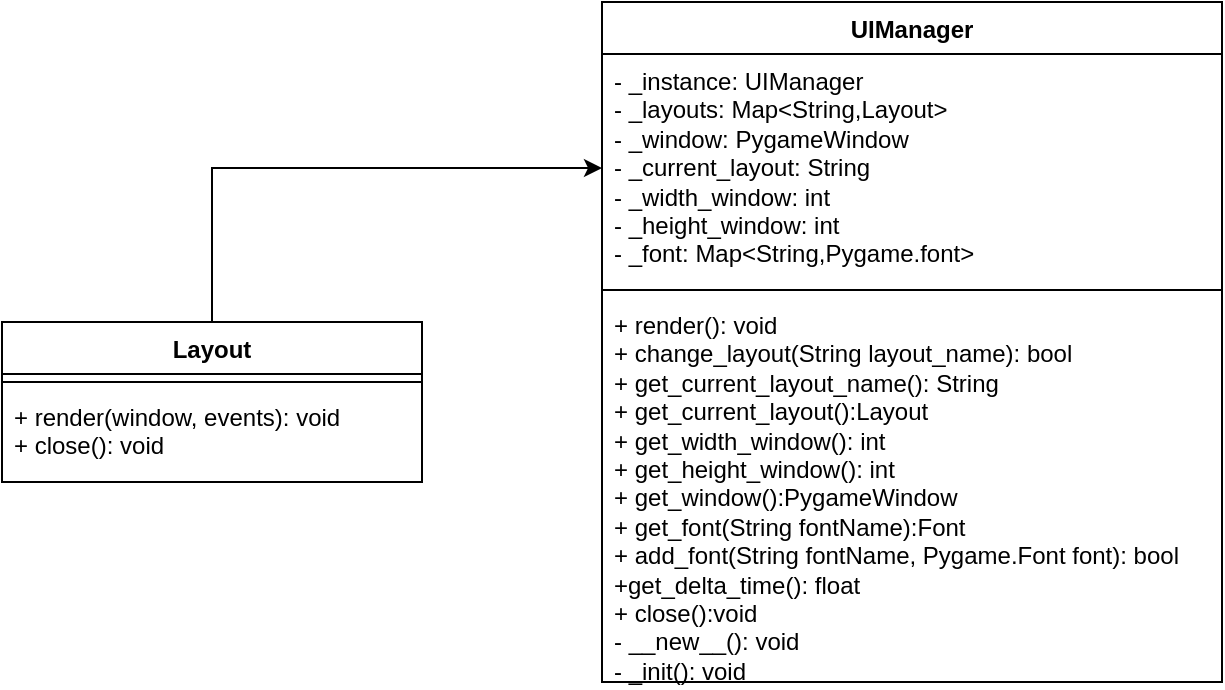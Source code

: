 <mxfile version="24.4.0" type="device">
  <diagram name="Strona-1" id="lW90C72kBJjDuBChe3ZZ">
    <mxGraphModel dx="1434" dy="772" grid="1" gridSize="10" guides="1" tooltips="1" connect="1" arrows="1" fold="1" page="1" pageScale="1" pageWidth="827" pageHeight="1169" math="0" shadow="0">
      <root>
        <mxCell id="0" />
        <mxCell id="1" parent="0" />
        <object label="UIManager" asdf="dasdsasdsadasd" id="08lzE9bTN29DCqEtJFMw-1">
          <mxCell style="swimlane;fontStyle=1;align=center;verticalAlign=top;childLayout=stackLayout;horizontal=1;startSize=26;horizontalStack=0;resizeParent=1;resizeParentMax=0;resizeLast=0;collapsible=1;marginBottom=0;whiteSpace=wrap;html=1;" parent="1" vertex="1">
            <mxGeometry x="330" y="140" width="310" height="340" as="geometry" />
          </mxCell>
        </object>
        <mxCell id="08lzE9bTN29DCqEtJFMw-2" value="&lt;div&gt;- _instance: UIManager&lt;/div&gt;- _layouts: Map&amp;lt;String,Layout&amp;gt;&lt;div&gt;- _window: PygameWindow&amp;nbsp;&lt;/div&gt;&lt;div&gt;- _current_layout: String&lt;/div&gt;&lt;div&gt;- _width_window: int&lt;/div&gt;&lt;div&gt;- _height_window: int&lt;/div&gt;&lt;div&gt;- _font: Map&amp;lt;String,Pygame.font&amp;gt;&lt;/div&gt;" style="text;strokeColor=none;fillColor=none;align=left;verticalAlign=top;spacingLeft=4;spacingRight=4;overflow=hidden;rotatable=0;points=[[0,0.5],[1,0.5]];portConstraint=eastwest;whiteSpace=wrap;html=1;" parent="08lzE9bTN29DCqEtJFMw-1" vertex="1">
          <mxGeometry y="26" width="310" height="114" as="geometry" />
        </mxCell>
        <mxCell id="08lzE9bTN29DCqEtJFMw-3" value="" style="line;strokeWidth=1;fillColor=none;align=left;verticalAlign=middle;spacingTop=-1;spacingLeft=3;spacingRight=3;rotatable=0;labelPosition=right;points=[];portConstraint=eastwest;strokeColor=inherit;" parent="08lzE9bTN29DCqEtJFMw-1" vertex="1">
          <mxGeometry y="140" width="310" height="8" as="geometry" />
        </mxCell>
        <mxCell id="08lzE9bTN29DCqEtJFMw-4" value="&lt;div&gt;&lt;span style=&quot;background-color: initial;&quot;&gt;+ render(): void&lt;/span&gt;&lt;br&gt;&lt;/div&gt;&lt;div&gt;+ change_layout(String layout_name): bool&lt;/div&gt;&lt;div&gt;+ get_current_layout_name(): String&lt;/div&gt;&lt;div&gt;+ get_current_layout():Layout&lt;/div&gt;&lt;div&gt;+ get_width_window(): int&lt;/div&gt;&lt;div&gt;+ get_height_window(): int&lt;/div&gt;&lt;div&gt;+ get_window():PygameWindow&lt;/div&gt;&lt;div&gt;+ get_font(String fontName):Font&lt;/div&gt;&lt;div&gt;+ add_font(String fontName, Pygame.Font font): bool&lt;/div&gt;&lt;div&gt;+get_delta_time(): float&lt;/div&gt;&lt;div&gt;+ close():void&lt;/div&gt;&lt;div&gt;- __new__(): void&lt;/div&gt;&lt;div&gt;- _init(): void&lt;/div&gt;" style="text;strokeColor=none;fillColor=none;align=left;verticalAlign=top;spacingLeft=4;spacingRight=4;overflow=hidden;rotatable=0;points=[[0,0.5],[1,0.5]];portConstraint=eastwest;whiteSpace=wrap;html=1;" parent="08lzE9bTN29DCqEtJFMw-1" vertex="1">
          <mxGeometry y="148" width="310" height="192" as="geometry" />
        </mxCell>
        <mxCell id="08lzE9bTN29DCqEtJFMw-14" style="edgeStyle=orthogonalEdgeStyle;rounded=0;orthogonalLoop=1;jettySize=auto;html=1;entryX=0;entryY=0.5;entryDx=0;entryDy=0;" parent="1" source="08lzE9bTN29DCqEtJFMw-9" target="08lzE9bTN29DCqEtJFMw-2" edge="1">
          <mxGeometry relative="1" as="geometry" />
        </mxCell>
        <mxCell id="08lzE9bTN29DCqEtJFMw-9" value="Layout" style="swimlane;fontStyle=1;align=center;verticalAlign=top;childLayout=stackLayout;horizontal=1;startSize=26;horizontalStack=0;resizeParent=1;resizeParentMax=0;resizeLast=0;collapsible=1;marginBottom=0;whiteSpace=wrap;html=1;" parent="1" vertex="1">
          <mxGeometry x="30" y="300" width="210" height="80" as="geometry" />
        </mxCell>
        <mxCell id="08lzE9bTN29DCqEtJFMw-11" value="" style="line;strokeWidth=1;fillColor=none;align=left;verticalAlign=middle;spacingTop=-1;spacingLeft=3;spacingRight=3;rotatable=0;labelPosition=right;points=[];portConstraint=eastwest;strokeColor=inherit;" parent="08lzE9bTN29DCqEtJFMw-9" vertex="1">
          <mxGeometry y="26" width="210" height="8" as="geometry" />
        </mxCell>
        <mxCell id="08lzE9bTN29DCqEtJFMw-12" value="+ render(window, events): void&lt;div&gt;+ close(): void&lt;/div&gt;" style="text;strokeColor=none;fillColor=none;align=left;verticalAlign=top;spacingLeft=4;spacingRight=4;overflow=hidden;rotatable=0;points=[[0,0.5],[1,0.5]];portConstraint=eastwest;whiteSpace=wrap;html=1;" parent="08lzE9bTN29DCqEtJFMw-9" vertex="1">
          <mxGeometry y="34" width="210" height="46" as="geometry" />
        </mxCell>
      </root>
    </mxGraphModel>
  </diagram>
</mxfile>
